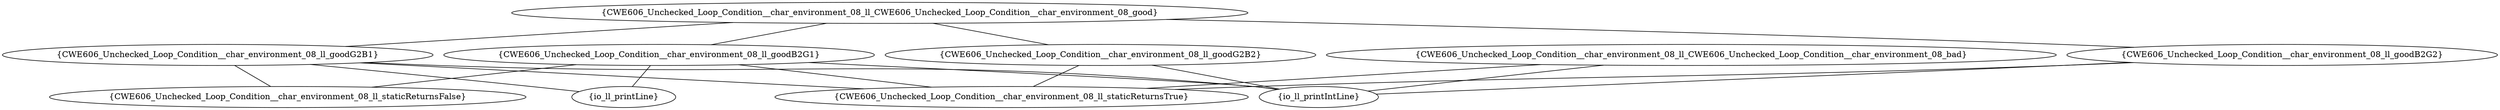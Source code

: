 graph "cg graph" {
CWE606_Unchecked_Loop_Condition__char_environment_08_ll_goodG2B1 [label="{CWE606_Unchecked_Loop_Condition__char_environment_08_ll_goodG2B1}"];
CWE606_Unchecked_Loop_Condition__char_environment_08_ll_staticReturnsFalse [label="{CWE606_Unchecked_Loop_Condition__char_environment_08_ll_staticReturnsFalse}"];
io_ll_printLine [label="{io_ll_printLine}"];
CWE606_Unchecked_Loop_Condition__char_environment_08_ll_staticReturnsTrue [label="{CWE606_Unchecked_Loop_Condition__char_environment_08_ll_staticReturnsTrue}"];
io_ll_printIntLine [label="{io_ll_printIntLine}"];
CWE606_Unchecked_Loop_Condition__char_environment_08_ll_CWE606_Unchecked_Loop_Condition__char_environment_08_good [label="{CWE606_Unchecked_Loop_Condition__char_environment_08_ll_CWE606_Unchecked_Loop_Condition__char_environment_08_good}"];
CWE606_Unchecked_Loop_Condition__char_environment_08_ll_goodB2G1 [label="{CWE606_Unchecked_Loop_Condition__char_environment_08_ll_goodB2G1}"];
CWE606_Unchecked_Loop_Condition__char_environment_08_ll_goodB2G2 [label="{CWE606_Unchecked_Loop_Condition__char_environment_08_ll_goodB2G2}"];
CWE606_Unchecked_Loop_Condition__char_environment_08_ll_goodG2B2 [label="{CWE606_Unchecked_Loop_Condition__char_environment_08_ll_goodG2B2}"];
CWE606_Unchecked_Loop_Condition__char_environment_08_ll_CWE606_Unchecked_Loop_Condition__char_environment_08_bad [label="{CWE606_Unchecked_Loop_Condition__char_environment_08_ll_CWE606_Unchecked_Loop_Condition__char_environment_08_bad}"];
CWE606_Unchecked_Loop_Condition__char_environment_08_ll_goodG2B1 -- CWE606_Unchecked_Loop_Condition__char_environment_08_ll_staticReturnsFalse;
CWE606_Unchecked_Loop_Condition__char_environment_08_ll_goodG2B1 -- io_ll_printLine;
CWE606_Unchecked_Loop_Condition__char_environment_08_ll_goodG2B1 -- CWE606_Unchecked_Loop_Condition__char_environment_08_ll_staticReturnsTrue;
CWE606_Unchecked_Loop_Condition__char_environment_08_ll_goodG2B1 -- io_ll_printIntLine;
CWE606_Unchecked_Loop_Condition__char_environment_08_ll_CWE606_Unchecked_Loop_Condition__char_environment_08_good -- CWE606_Unchecked_Loop_Condition__char_environment_08_ll_goodB2G1;
CWE606_Unchecked_Loop_Condition__char_environment_08_ll_CWE606_Unchecked_Loop_Condition__char_environment_08_good -- CWE606_Unchecked_Loop_Condition__char_environment_08_ll_goodB2G2;
CWE606_Unchecked_Loop_Condition__char_environment_08_ll_CWE606_Unchecked_Loop_Condition__char_environment_08_good -- CWE606_Unchecked_Loop_Condition__char_environment_08_ll_goodG2B1;
CWE606_Unchecked_Loop_Condition__char_environment_08_ll_CWE606_Unchecked_Loop_Condition__char_environment_08_good -- CWE606_Unchecked_Loop_Condition__char_environment_08_ll_goodG2B2;
CWE606_Unchecked_Loop_Condition__char_environment_08_ll_goodB2G1 -- CWE606_Unchecked_Loop_Condition__char_environment_08_ll_staticReturnsTrue;
CWE606_Unchecked_Loop_Condition__char_environment_08_ll_goodB2G1 -- CWE606_Unchecked_Loop_Condition__char_environment_08_ll_staticReturnsFalse;
CWE606_Unchecked_Loop_Condition__char_environment_08_ll_goodB2G1 -- io_ll_printLine;
CWE606_Unchecked_Loop_Condition__char_environment_08_ll_goodB2G1 -- io_ll_printIntLine;
CWE606_Unchecked_Loop_Condition__char_environment_08_ll_CWE606_Unchecked_Loop_Condition__char_environment_08_bad -- CWE606_Unchecked_Loop_Condition__char_environment_08_ll_staticReturnsTrue;
CWE606_Unchecked_Loop_Condition__char_environment_08_ll_CWE606_Unchecked_Loop_Condition__char_environment_08_bad -- io_ll_printIntLine;
CWE606_Unchecked_Loop_Condition__char_environment_08_ll_goodG2B2 -- CWE606_Unchecked_Loop_Condition__char_environment_08_ll_staticReturnsTrue;
CWE606_Unchecked_Loop_Condition__char_environment_08_ll_goodG2B2 -- io_ll_printIntLine;
CWE606_Unchecked_Loop_Condition__char_environment_08_ll_goodB2G2 -- CWE606_Unchecked_Loop_Condition__char_environment_08_ll_staticReturnsTrue;
CWE606_Unchecked_Loop_Condition__char_environment_08_ll_goodB2G2 -- io_ll_printIntLine;
}
